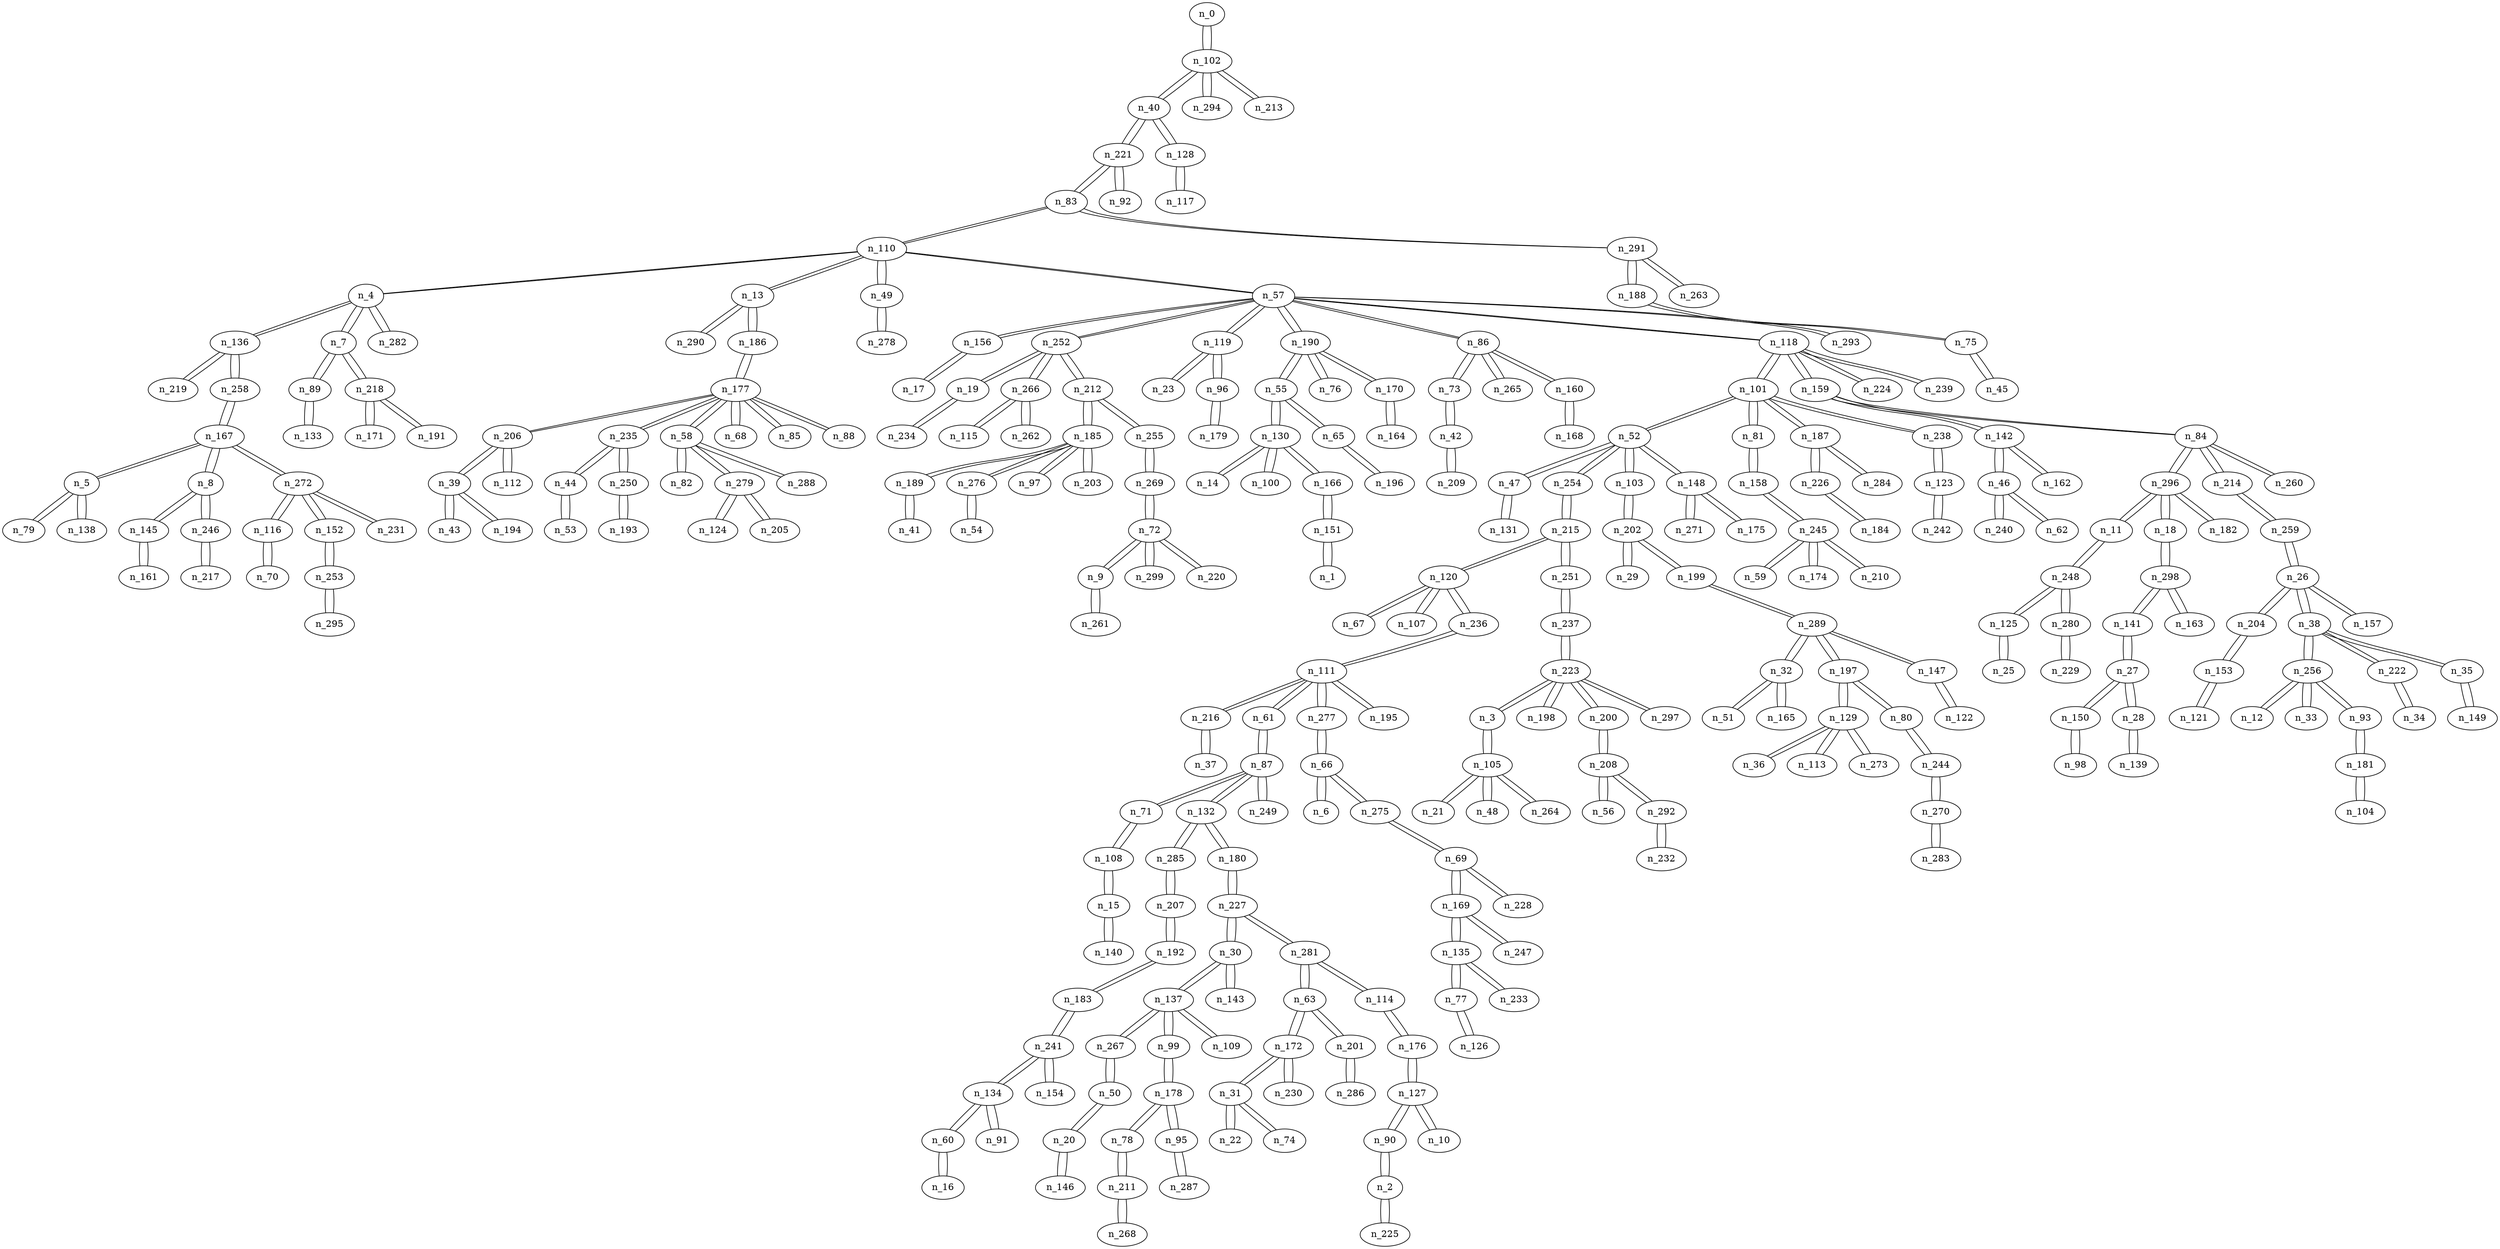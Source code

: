 graph g4 {
n_0--n_102
n_1--n_151
n_2--n_90
n_2--n_225
n_3--n_105
n_3--n_223
n_4--n_110
n_4--n_136
n_4--n_7
n_4--n_282
n_5--n_79
n_5--n_167
n_5--n_138
n_6--n_66
n_7--n_4
n_7--n_89
n_7--n_218
n_8--n_145
n_8--n_246
n_8--n_167
n_9--n_72
n_9--n_261
n_10--n_127
n_11--n_248
n_11--n_296
n_12--n_256
n_13--n_110
n_13--n_290
n_13--n_186
n_14--n_130
n_15--n_108
n_15--n_140
n_16--n_60
n_17--n_156
n_18--n_298
n_18--n_296
n_19--n_252
n_19--n_234
n_20--n_50
n_20--n_146
n_21--n_105
n_22--n_31
n_23--n_119
n_25--n_125
n_26--n_204
n_26--n_38
n_26--n_259
n_26--n_157
n_27--n_150
n_27--n_141
n_27--n_28
n_28--n_139
n_28--n_27
n_29--n_202
n_30--n_137
n_30--n_227
n_30--n_143
n_31--n_22
n_31--n_172
n_31--n_74
n_32--n_51
n_32--n_289
n_32--n_165
n_33--n_256
n_34--n_222
n_35--n_38
n_35--n_149
n_36--n_129
n_37--n_216
n_38--n_256
n_38--n_26
n_38--n_35
n_38--n_222
n_39--n_43
n_39--n_194
n_39--n_206
n_40--n_221
n_40--n_128
n_40--n_102
n_41--n_189
n_42--n_209
n_42--n_73
n_43--n_39
n_44--n_235
n_44--n_53
n_45--n_75
n_46--n_240
n_46--n_62
n_46--n_142
n_47--n_52
n_47--n_131
n_48--n_105
n_49--n_110
n_49--n_278
n_50--n_20
n_50--n_267
n_51--n_32
n_52--n_47
n_52--n_254
n_52--n_101
n_52--n_103
n_52--n_148
n_53--n_44
n_54--n_276
n_55--n_190
n_55--n_130
n_55--n_65
n_56--n_208
n_57--n_86
n_57--n_110
n_57--n_190
n_57--n_118
n_57--n_252
n_57--n_119
n_57--n_293
n_57--n_156
n_58--n_82
n_58--n_279
n_58--n_288
n_58--n_177
n_59--n_245
n_60--n_16
n_60--n_134
n_61--n_111
n_61--n_87
n_62--n_46
n_63--n_201
n_63--n_281
n_63--n_172
n_65--n_196
n_65--n_55
n_66--n_275
n_66--n_277
n_66--n_6
n_67--n_120
n_68--n_177
n_69--n_169
n_69--n_275
n_69--n_228
n_70--n_116
n_71--n_87
n_71--n_108
n_72--n_269
n_72--n_9
n_72--n_299
n_72--n_220
n_73--n_86
n_73--n_42
n_74--n_31
n_75--n_45
n_75--n_188
n_76--n_190
n_77--n_126
n_77--n_135
n_78--n_178
n_78--n_211
n_79--n_5
n_80--n_197
n_80--n_244
n_81--n_101
n_81--n_158
n_82--n_58
n_83--n_110
n_83--n_291
n_83--n_221
n_84--n_159
n_84--n_296
n_84--n_214
n_84--n_260
n_85--n_177
n_86--n_57
n_86--n_265
n_86--n_73
n_86--n_160
n_87--n_71
n_87--n_132
n_87--n_61
n_87--n_249
n_88--n_177
n_89--n_7
n_89--n_133
n_90--n_127
n_90--n_2
n_91--n_134
n_92--n_221
n_93--n_181
n_93--n_256
n_95--n_287
n_95--n_178
n_96--n_119
n_96--n_179
n_97--n_185
n_98--n_150
n_99--n_137
n_99--n_178
n_100--n_130
n_101--n_118
n_101--n_52
n_101--n_81
n_101--n_187
n_101--n_238
n_102--n_294
n_102--n_213
n_102--n_40
n_102--n_0
n_103--n_202
n_103--n_52
n_104--n_181
n_105--n_3
n_105--n_48
n_105--n_21
n_105--n_264
n_107--n_120
n_108--n_71
n_108--n_15
n_109--n_137
n_110--n_4
n_110--n_13
n_110--n_57
n_110--n_83
n_110--n_49
n_111--n_61
n_111--n_195
n_111--n_236
n_111--n_216
n_111--n_277
n_112--n_206
n_113--n_129
n_114--n_281
n_114--n_176
n_115--n_266
n_116--n_70
n_116--n_272
n_117--n_128
n_118--n_224
n_118--n_57
n_118--n_159
n_118--n_101
n_118--n_239
n_119--n_57
n_119--n_96
n_119--n_23
n_120--n_236
n_120--n_215
n_120--n_67
n_120--n_107
n_121--n_153
n_122--n_147
n_123--n_242
n_123--n_238
n_124--n_279
n_125--n_248
n_125--n_25
n_126--n_77
n_127--n_176
n_127--n_10
n_127--n_90
n_128--n_40
n_128--n_117
n_129--n_36
n_129--n_113
n_129--n_273
n_129--n_197
n_130--n_55
n_130--n_14
n_130--n_100
n_130--n_166
n_131--n_47
n_132--n_285
n_132--n_87
n_132--n_180
n_133--n_89
n_134--n_91
n_134--n_60
n_134--n_241
n_135--n_77
n_135--n_169
n_135--n_233
n_136--n_4
n_136--n_219
n_136--n_258
n_137--n_30
n_137--n_99
n_137--n_267
n_137--n_109
n_138--n_5
n_139--n_28
n_140--n_15
n_141--n_298
n_141--n_27
n_142--n_162
n_142--n_159
n_142--n_46
n_143--n_30
n_145--n_8
n_145--n_161
n_146--n_20
n_147--n_122
n_147--n_289
n_148--n_52
n_148--n_271
n_148--n_175
n_149--n_35
n_150--n_98
n_150--n_27
n_151--n_1
n_151--n_166
n_152--n_272
n_152--n_253
n_153--n_204
n_153--n_121
n_154--n_241
n_156--n_57
n_156--n_17
n_157--n_26
n_158--n_245
n_158--n_81
n_159--n_118
n_159--n_84
n_159--n_142
n_160--n_86
n_160--n_168
n_161--n_145
n_162--n_142
n_163--n_298
n_164--n_170
n_165--n_32
n_166--n_130
n_166--n_151
n_167--n_8
n_167--n_258
n_167--n_272
n_167--n_5
n_168--n_160
n_169--n_135
n_169--n_69
n_169--n_247
n_170--n_164
n_170--n_190
n_171--n_218
n_172--n_230
n_172--n_31
n_172--n_63
n_174--n_245
n_175--n_148
n_176--n_114
n_176--n_127
n_177--n_68
n_177--n_88
n_177--n_186
n_177--n_235
n_177--n_85
n_177--n_58
n_177--n_206
n_178--n_78
n_178--n_99
n_178--n_95
n_179--n_96
n_180--n_227
n_180--n_132
n_181--n_93
n_181--n_104
n_182--n_296
n_183--n_241
n_183--n_192
n_184--n_226
n_185--n_189
n_185--n_97
n_185--n_276
n_185--n_212
n_185--n_203
n_186--n_177
n_186--n_13
n_187--n_226
n_187--n_101
n_187--n_284
n_188--n_291
n_188--n_75
n_189--n_185
n_189--n_41
n_190--n_55
n_190--n_57
n_190--n_170
n_190--n_76
n_191--n_218
n_192--n_183
n_192--n_207
n_193--n_250
n_194--n_39
n_195--n_111
n_196--n_65
n_197--n_80
n_197--n_289
n_197--n_129
n_198--n_223
n_199--n_289
n_199--n_202
n_200--n_223
n_200--n_208
n_201--n_63
n_201--n_286
n_202--n_103
n_202--n_199
n_202--n_29
n_203--n_185
n_204--n_26
n_204--n_153
n_205--n_279
n_206--n_39
n_206--n_112
n_206--n_177
n_207--n_192
n_207--n_285
n_208--n_56
n_208--n_200
n_208--n_292
n_209--n_42
n_210--n_245
n_211--n_78
n_211--n_268
n_212--n_255
n_212--n_185
n_212--n_252
n_213--n_102
n_214--n_259
n_214--n_84
n_215--n_251
n_215--n_254
n_215--n_120
n_216--n_111
n_216--n_37
n_217--n_246
n_218--n_191
n_218--n_171
n_218--n_7
n_219--n_136
n_220--n_72
n_221--n_40
n_221--n_83
n_221--n_92
n_222--n_34
n_222--n_38
n_223--n_198
n_223--n_200
n_223--n_237
n_223--n_297
n_223--n_3
n_224--n_118
n_225--n_2
n_226--n_187
n_226--n_184
n_227--n_30
n_227--n_180
n_227--n_281
n_228--n_69
n_229--n_280
n_230--n_172
n_231--n_272
n_232--n_292
n_233--n_135
n_234--n_19
n_235--n_177
n_235--n_44
n_235--n_250
n_236--n_120
n_236--n_111
n_237--n_223
n_237--n_251
n_238--n_101
n_238--n_123
n_239--n_118
n_240--n_46
n_241--n_183
n_241--n_134
n_241--n_154
n_242--n_123
n_244--n_80
n_244--n_270
n_245--n_210
n_245--n_158
n_245--n_59
n_245--n_174
n_246--n_8
n_246--n_217
n_247--n_169
n_248--n_125
n_248--n_11
n_248--n_280
n_249--n_87
n_250--n_193
n_250--n_235
n_251--n_215
n_251--n_237
n_252--n_266
n_252--n_57
n_252--n_19
n_252--n_212
n_253--n_295
n_253--n_152
n_254--n_52
n_254--n_215
n_255--n_269
n_255--n_212
n_256--n_12
n_256--n_33
n_256--n_38
n_256--n_93
n_258--n_136
n_258--n_167
n_259--n_214
n_259--n_26
n_260--n_84
n_261--n_9
n_262--n_266
n_263--n_291
n_264--n_105
n_265--n_86
n_266--n_252
n_266--n_115
n_266--n_262
n_267--n_50
n_267--n_137
n_268--n_211
n_269--n_72
n_269--n_255
n_270--n_283
n_270--n_244
n_271--n_148
n_272--n_152
n_272--n_116
n_272--n_167
n_272--n_231
n_273--n_129
n_275--n_66
n_275--n_69
n_276--n_54
n_276--n_185
n_277--n_111
n_277--n_66
n_278--n_49
n_279--n_58
n_279--n_205
n_279--n_124
n_280--n_229
n_280--n_248
n_281--n_114
n_281--n_63
n_281--n_227
n_282--n_4
n_283--n_270
n_284--n_187
n_285--n_132
n_285--n_207
n_286--n_201
n_287--n_95
n_288--n_58
n_289--n_199
n_289--n_147
n_289--n_197
n_289--n_32
n_290--n_13
n_291--n_83
n_291--n_188
n_291--n_263
n_292--n_232
n_292--n_208
n_293--n_57
n_294--n_102
n_295--n_253
n_296--n_182
n_296--n_84
n_296--n_11
n_296--n_18
n_297--n_223
n_298--n_18
n_298--n_141
n_298--n_163
n_299--n_72
}